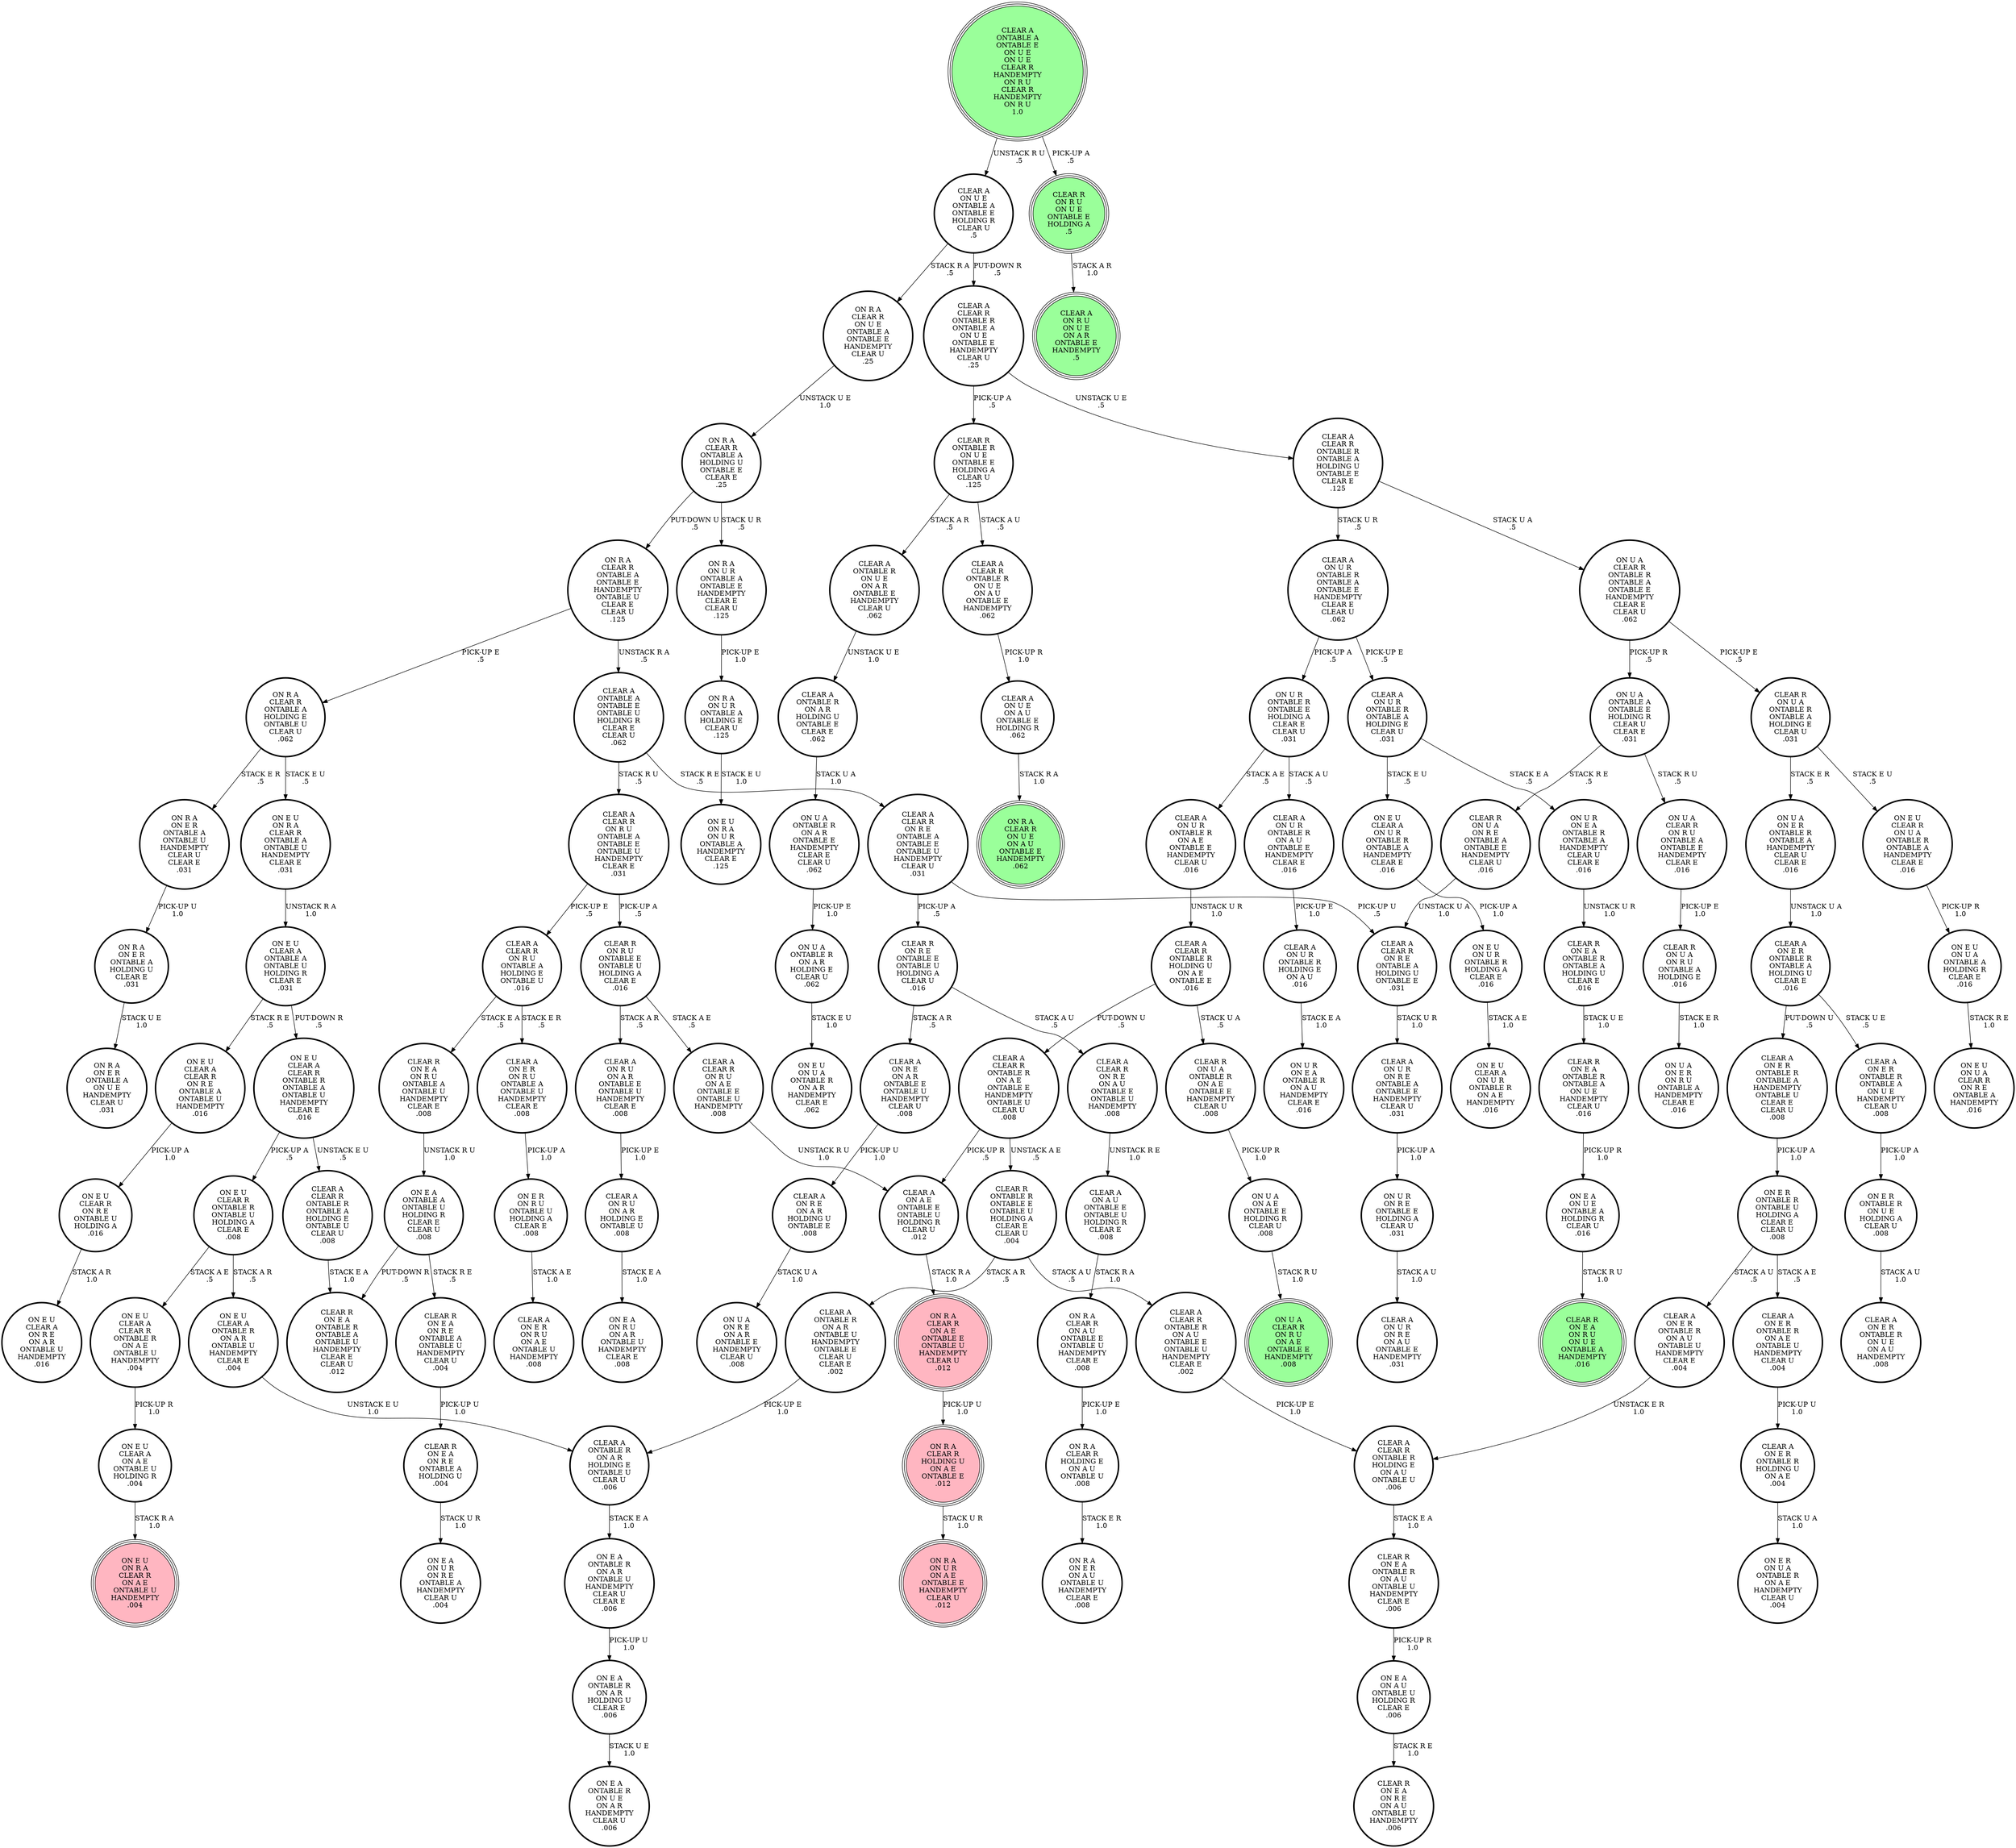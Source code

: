 digraph {
"CLEAR A\nCLEAR R\nON R E\nON A U\nONTABLE E\nONTABLE U\nHANDEMPTY\n.008\n" -> "CLEAR A\nON A U\nONTABLE E\nONTABLE U\nHOLDING R\nCLEAR E\n.008\n"[label="UNSTACK R E\n1.0\n"];
"ON E A\nON A U\nONTABLE U\nHOLDING R\nCLEAR E\n.006\n" -> "CLEAR R\nON E A\nON R E\nON A U\nONTABLE U\nHANDEMPTY\n.006\n"[label="STACK R E\n1.0\n"];
"ON E U\nON U A\nONTABLE A\nHOLDING R\nCLEAR E\n.016\n" -> "ON E U\nON U A\nCLEAR R\nON R E\nONTABLE A\nHANDEMPTY\n.016\n"[label="STACK R E\n1.0\n"];
"ON R A\nON E R\nONTABLE A\nONTABLE U\nHANDEMPTY\nCLEAR U\nCLEAR E\n.031\n" -> "ON R A\nON E R\nONTABLE A\nHOLDING U\nCLEAR E\n.031\n"[label="PICK-UP U\n1.0\n"];
"ON R A\nCLEAR R\nHOLDING E\nON A U\nONTABLE U\n.008\n" -> "ON R A\nON E R\nON A U\nONTABLE U\nHANDEMPTY\nCLEAR E\n.008\n"[label="STACK E R\n1.0\n"];
"CLEAR R\nONTABLE R\nONTABLE E\nONTABLE U\nHOLDING A\nCLEAR E\nCLEAR U\n.004\n" -> "CLEAR A\nONTABLE R\nON A R\nONTABLE U\nHANDEMPTY\nONTABLE E\nCLEAR U\nCLEAR E\n.002\n"[label="STACK A R\n.5\n"];
"CLEAR R\nONTABLE R\nONTABLE E\nONTABLE U\nHOLDING A\nCLEAR E\nCLEAR U\n.004\n" -> "CLEAR A\nCLEAR R\nONTABLE R\nON A U\nONTABLE E\nONTABLE U\nHANDEMPTY\nCLEAR E\n.002\n"[label="STACK A U\n.5\n"];
"CLEAR A\nON E R\nONTABLE R\nON A E\nONTABLE U\nHANDEMPTY\nCLEAR U\n.004\n" -> "CLEAR A\nON E R\nONTABLE R\nHOLDING U\nON A E\n.004\n"[label="PICK-UP U\n1.0\n"];
"ON E U\nCLEAR A\nCLEAR R\nONTABLE R\nONTABLE A\nONTABLE U\nHANDEMPTY\nCLEAR E\n.016\n" -> "ON E U\nCLEAR R\nONTABLE R\nONTABLE U\nHOLDING A\nCLEAR E\n.008\n"[label="PICK-UP A\n.5\n"];
"ON E U\nCLEAR A\nCLEAR R\nONTABLE R\nONTABLE A\nONTABLE U\nHANDEMPTY\nCLEAR E\n.016\n" -> "CLEAR A\nCLEAR R\nONTABLE R\nONTABLE A\nHOLDING E\nONTABLE U\nCLEAR U\n.008\n"[label="UNSTACK E U\n.5\n"];
"CLEAR A\nON A E\nONTABLE E\nONTABLE U\nHOLDING R\nCLEAR U\n.012\n" -> "ON R A\nCLEAR R\nON A E\nONTABLE E\nONTABLE U\nHANDEMPTY\nCLEAR U\n.012\n"[label="STACK R A\n1.0\n"];
"ON U A\nON E R\nONTABLE R\nONTABLE A\nHANDEMPTY\nCLEAR U\nCLEAR E\n.016\n" -> "CLEAR A\nON E R\nONTABLE R\nONTABLE A\nHOLDING U\nCLEAR E\n.016\n"[label="UNSTACK U A\n1.0\n"];
"CLEAR R\nON E A\nONTABLE R\nON A U\nONTABLE U\nHANDEMPTY\nCLEAR E\n.006\n" -> "ON E A\nON A U\nONTABLE U\nHOLDING R\nCLEAR E\n.006\n"[label="PICK-UP R\n1.0\n"];
"CLEAR A\nCLEAR R\nON R E\nONTABLE A\nONTABLE E\nONTABLE U\nHANDEMPTY\nCLEAR U\n.031\n" -> "CLEAR R\nON R E\nONTABLE E\nONTABLE U\nHOLDING A\nCLEAR U\n.016\n"[label="PICK-UP A\n.5\n"];
"CLEAR A\nCLEAR R\nON R E\nONTABLE A\nONTABLE E\nONTABLE U\nHANDEMPTY\nCLEAR U\n.031\n" -> "CLEAR A\nCLEAR R\nON R E\nONTABLE A\nHOLDING U\nONTABLE E\n.031\n"[label="PICK-UP U\n.5\n"];
"ON U R\nON E A\nONTABLE R\nONTABLE A\nHANDEMPTY\nCLEAR U\nCLEAR E\n.016\n" -> "CLEAR R\nON E A\nONTABLE R\nONTABLE A\nHOLDING U\nCLEAR E\n.016\n"[label="UNSTACK U R\n1.0\n"];
"CLEAR R\nON R E\nONTABLE E\nONTABLE U\nHOLDING A\nCLEAR U\n.016\n" -> "CLEAR A\nON R E\nON A R\nONTABLE E\nONTABLE U\nHANDEMPTY\nCLEAR U\n.008\n"[label="STACK A R\n.5\n"];
"CLEAR R\nON R E\nONTABLE E\nONTABLE U\nHOLDING A\nCLEAR U\n.016\n" -> "CLEAR A\nCLEAR R\nON R E\nON A U\nONTABLE E\nONTABLE U\nHANDEMPTY\n.008\n"[label="STACK A U\n.5\n"];
"CLEAR A\nON U R\nONTABLE R\nON A U\nONTABLE E\nHANDEMPTY\nCLEAR E\n.016\n" -> "CLEAR A\nON U R\nONTABLE R\nHOLDING E\nON A U\n.016\n"[label="PICK-UP E\n1.0\n"];
"CLEAR A\nON U R\nONTABLE R\nON A E\nONTABLE E\nHANDEMPTY\nCLEAR U\n.016\n" -> "CLEAR A\nCLEAR R\nONTABLE R\nHOLDING U\nON A E\nONTABLE E\n.016\n"[label="UNSTACK U R\n1.0\n"];
"ON E U\nCLEAR A\nCLEAR R\nON R E\nONTABLE A\nONTABLE U\nHANDEMPTY\n.016\n" -> "ON E U\nCLEAR R\nON R E\nONTABLE U\nHOLDING A\n.016\n"[label="PICK-UP A\n1.0\n"];
"ON E A\nONTABLE A\nONTABLE U\nHOLDING R\nCLEAR E\nCLEAR U\n.008\n" -> "CLEAR R\nON E A\nON R E\nONTABLE A\nONTABLE U\nHANDEMPTY\nCLEAR U\n.004\n"[label="STACK R E\n.5\n"];
"ON E A\nONTABLE A\nONTABLE U\nHOLDING R\nCLEAR E\nCLEAR U\n.008\n" -> "CLEAR R\nON E A\nONTABLE R\nONTABLE A\nONTABLE U\nHANDEMPTY\nCLEAR E\nCLEAR U\n.012\n"[label="PUT-DOWN R\n.5\n"];
"ON U A\nCLEAR R\nON R U\nONTABLE A\nONTABLE E\nHANDEMPTY\nCLEAR E\n.016\n" -> "CLEAR R\nON U A\nON R U\nONTABLE A\nHOLDING E\n.016\n"[label="PICK-UP E\n1.0\n"];
"CLEAR A\nCLEAR R\nON R E\nONTABLE A\nHOLDING U\nONTABLE E\n.031\n" -> "CLEAR A\nON U R\nON R E\nONTABLE A\nONTABLE E\nHANDEMPTY\nCLEAR U\n.031\n"[label="STACK U R\n1.0\n"];
"CLEAR A\nON U R\nONTABLE R\nONTABLE A\nONTABLE E\nHANDEMPTY\nCLEAR E\nCLEAR U\n.062\n" -> "CLEAR A\nON U R\nONTABLE R\nONTABLE A\nHOLDING E\nCLEAR U\n.031\n"[label="PICK-UP E\n.5\n"];
"CLEAR A\nON U R\nONTABLE R\nONTABLE A\nONTABLE E\nHANDEMPTY\nCLEAR E\nCLEAR U\n.062\n" -> "ON U R\nONTABLE R\nONTABLE E\nHOLDING A\nCLEAR E\nCLEAR U\n.031\n"[label="PICK-UP A\n.5\n"];
"ON E U\nON U R\nONTABLE R\nHOLDING A\nCLEAR E\n.016\n" -> "ON E U\nCLEAR A\nON U R\nONTABLE R\nON A E\nHANDEMPTY\n.016\n"[label="STACK A E\n1.0\n"];
"ON R A\nON E R\nONTABLE A\nHOLDING U\nCLEAR E\n.031\n" -> "ON R A\nON E R\nONTABLE A\nON U E\nHANDEMPTY\nCLEAR U\n.031\n"[label="STACK U E\n1.0\n"];
"ON R A\nCLEAR R\nONTABLE A\nHOLDING E\nONTABLE U\nCLEAR U\n.062\n" -> "ON E U\nON R A\nCLEAR R\nONTABLE A\nONTABLE U\nHANDEMPTY\nCLEAR E\n.031\n"[label="STACK E U\n.5\n"];
"ON R A\nCLEAR R\nONTABLE A\nHOLDING E\nONTABLE U\nCLEAR U\n.062\n" -> "ON R A\nON E R\nONTABLE A\nONTABLE U\nHANDEMPTY\nCLEAR U\nCLEAR E\n.031\n"[label="STACK E R\n.5\n"];
"ON E U\nCLEAR A\nON A E\nONTABLE U\nHOLDING R\n.004\n" -> "ON E U\nON R A\nCLEAR R\nON A E\nONTABLE U\nHANDEMPTY\n.004\n"[label="STACK R A\n1.0\n"];
"ON U A\nONTABLE R\nON A R\nHOLDING E\nCLEAR U\n.062\n" -> "ON E U\nON U A\nONTABLE R\nON A R\nHANDEMPTY\nCLEAR E\n.062\n"[label="STACK E U\n1.0\n"];
"CLEAR A\nCLEAR R\nONTABLE R\nON U E\nON A U\nONTABLE E\nHANDEMPTY\n.062\n" -> "CLEAR A\nON U E\nON A U\nONTABLE E\nHOLDING R\n.062\n"[label="PICK-UP R\n1.0\n"];
"CLEAR A\nON A U\nONTABLE E\nONTABLE U\nHOLDING R\nCLEAR E\n.008\n" -> "ON R A\nCLEAR R\nON A U\nONTABLE E\nONTABLE U\nHANDEMPTY\nCLEAR E\n.008\n"[label="STACK R A\n1.0\n"];
"ON R A\nCLEAR R\nONTABLE A\nHOLDING U\nONTABLE E\nCLEAR E\n.25\n" -> "ON R A\nON U R\nONTABLE A\nONTABLE E\nHANDEMPTY\nCLEAR E\nCLEAR U\n.125\n"[label="STACK U R\n.5\n"];
"ON R A\nCLEAR R\nONTABLE A\nHOLDING U\nONTABLE E\nCLEAR E\n.25\n" -> "ON R A\nCLEAR R\nONTABLE A\nONTABLE E\nHANDEMPTY\nONTABLE U\nCLEAR E\nCLEAR U\n.125\n"[label="PUT-DOWN U\n.5\n"];
"CLEAR A\nON E R\nONTABLE R\nONTABLE A\nON U E\nHANDEMPTY\nCLEAR U\n.008\n" -> "ON E R\nONTABLE R\nON U E\nHOLDING A\nCLEAR U\n.008\n"[label="PICK-UP A\n1.0\n"];
"CLEAR A\nCLEAR R\nONTABLE R\nON A E\nONTABLE E\nHANDEMPTY\nONTABLE U\nCLEAR U\n.008\n" -> "CLEAR A\nON A E\nONTABLE E\nONTABLE U\nHOLDING R\nCLEAR U\n.012\n"[label="PICK-UP R\n.5\n"];
"CLEAR A\nCLEAR R\nONTABLE R\nON A E\nONTABLE E\nHANDEMPTY\nONTABLE U\nCLEAR U\n.008\n" -> "CLEAR R\nONTABLE R\nONTABLE E\nONTABLE U\nHOLDING A\nCLEAR E\nCLEAR U\n.004\n"[label="UNSTACK A E\n.5\n"];
"CLEAR A\nON E R\nONTABLE R\nON A U\nONTABLE U\nHANDEMPTY\nCLEAR E\n.004\n" -> "CLEAR A\nCLEAR R\nONTABLE R\nHOLDING E\nON A U\nONTABLE U\n.006\n"[label="UNSTACK E R\n1.0\n"];
"CLEAR A\nON R E\nON A R\nHOLDING U\nONTABLE E\n.008\n" -> "ON U A\nON R E\nON A R\nONTABLE E\nHANDEMPTY\nCLEAR U\n.008\n"[label="STACK U A\n1.0\n"];
"CLEAR R\nON E A\nONTABLE R\nONTABLE A\nHOLDING U\nCLEAR E\n.016\n" -> "CLEAR R\nON E A\nONTABLE R\nONTABLE A\nON U E\nHANDEMPTY\nCLEAR U\n.016\n"[label="STACK U E\n1.0\n"];
"CLEAR A\nCLEAR R\nONTABLE R\nONTABLE A\nON U E\nONTABLE E\nHANDEMPTY\nCLEAR U\n.25\n" -> "CLEAR A\nCLEAR R\nONTABLE R\nONTABLE A\nHOLDING U\nONTABLE E\nCLEAR E\n.125\n"[label="UNSTACK U E\n.5\n"];
"CLEAR A\nCLEAR R\nONTABLE R\nONTABLE A\nON U E\nONTABLE E\nHANDEMPTY\nCLEAR U\n.25\n" -> "CLEAR R\nONTABLE R\nON U E\nONTABLE E\nHOLDING A\nCLEAR U\n.125\n"[label="PICK-UP A\n.5\n"];
"CLEAR A\nCLEAR R\nONTABLE R\nHOLDING U\nON A E\nONTABLE E\n.016\n" -> "CLEAR R\nON U A\nONTABLE R\nON A E\nONTABLE E\nHANDEMPTY\nCLEAR U\n.008\n"[label="STACK U A\n.5\n"];
"CLEAR A\nCLEAR R\nONTABLE R\nHOLDING U\nON A E\nONTABLE E\n.016\n" -> "CLEAR A\nCLEAR R\nONTABLE R\nON A E\nONTABLE E\nHANDEMPTY\nONTABLE U\nCLEAR U\n.008\n"[label="PUT-DOWN U\n.5\n"];
"ON E U\nCLEAR R\nON R E\nONTABLE U\nHOLDING A\n.016\n" -> "ON E U\nCLEAR A\nON R E\nON A R\nONTABLE U\nHANDEMPTY\n.016\n"[label="STACK A R\n1.0\n"];
"ON R A\nON U R\nONTABLE A\nHOLDING E\nCLEAR U\n.125\n" -> "ON E U\nON R A\nON U R\nONTABLE A\nHANDEMPTY\nCLEAR E\n.125\n"[label="STACK E U\n1.0\n"];
"ON E U\nCLEAR R\nONTABLE R\nONTABLE U\nHOLDING A\nCLEAR E\n.008\n" -> "ON E U\nCLEAR A\nCLEAR R\nONTABLE R\nON A E\nONTABLE U\nHANDEMPTY\n.004\n"[label="STACK A E\n.5\n"];
"ON E U\nCLEAR R\nONTABLE R\nONTABLE U\nHOLDING A\nCLEAR E\n.008\n" -> "ON E U\nCLEAR A\nONTABLE R\nON A R\nONTABLE U\nHANDEMPTY\nCLEAR E\n.004\n"[label="STACK A R\n.5\n"];
"CLEAR R\nON E A\nON R E\nONTABLE A\nHOLDING U\n.004\n" -> "ON E A\nON U R\nON R E\nONTABLE A\nHANDEMPTY\nCLEAR U\n.004\n"[label="STACK U R\n1.0\n"];
"CLEAR R\nON E A\nONTABLE R\nONTABLE A\nON U E\nHANDEMPTY\nCLEAR U\n.016\n" -> "ON E A\nON U E\nONTABLE A\nHOLDING R\nCLEAR U\n.016\n"[label="PICK-UP R\n1.0\n"];
"CLEAR A\nON U R\nONTABLE R\nONTABLE A\nHOLDING E\nCLEAR U\n.031\n" -> "ON U R\nON E A\nONTABLE R\nONTABLE A\nHANDEMPTY\nCLEAR U\nCLEAR E\n.016\n"[label="STACK E A\n.5\n"];
"CLEAR A\nON U R\nONTABLE R\nONTABLE A\nHOLDING E\nCLEAR U\n.031\n" -> "ON E U\nCLEAR A\nON U R\nONTABLE R\nONTABLE A\nHANDEMPTY\nCLEAR E\n.016\n"[label="STACK E U\n.5\n"];
"CLEAR A\nON E R\nONTABLE R\nONTABLE A\nHOLDING U\nCLEAR E\n.016\n" -> "CLEAR A\nON E R\nONTABLE R\nONTABLE A\nHANDEMPTY\nONTABLE U\nCLEAR E\nCLEAR U\n.008\n"[label="PUT-DOWN U\n.5\n"];
"CLEAR A\nON E R\nONTABLE R\nONTABLE A\nHOLDING U\nCLEAR E\n.016\n" -> "CLEAR A\nON E R\nONTABLE R\nONTABLE A\nON U E\nHANDEMPTY\nCLEAR U\n.008\n"[label="STACK U E\n.5\n"];
"CLEAR R\nON U A\nONTABLE R\nONTABLE A\nHOLDING E\nCLEAR U\n.031\n" -> "ON U A\nON E R\nONTABLE R\nONTABLE A\nHANDEMPTY\nCLEAR U\nCLEAR E\n.016\n"[label="STACK E R\n.5\n"];
"CLEAR R\nON U A\nONTABLE R\nONTABLE A\nHOLDING E\nCLEAR U\n.031\n" -> "ON E U\nCLEAR R\nON U A\nONTABLE R\nONTABLE A\nHANDEMPTY\nCLEAR E\n.016\n"[label="STACK E U\n.5\n"];
"ON E R\nONTABLE R\nONTABLE U\nHOLDING A\nCLEAR E\nCLEAR U\n.008\n" -> "CLEAR A\nON E R\nONTABLE R\nON A E\nONTABLE U\nHANDEMPTY\nCLEAR U\n.004\n"[label="STACK A E\n.5\n"];
"ON E R\nONTABLE R\nONTABLE U\nHOLDING A\nCLEAR E\nCLEAR U\n.008\n" -> "CLEAR A\nON E R\nONTABLE R\nON A U\nONTABLE U\nHANDEMPTY\nCLEAR E\n.004\n"[label="STACK A U\n.5\n"];
"CLEAR A\nONTABLE A\nONTABLE E\nON U E\nON U E\nCLEAR R\nHANDEMPTY\nON R U\nCLEAR R\nHANDEMPTY\nON R U\n1.0\n" -> "CLEAR A\nON U E\nONTABLE A\nONTABLE E\nHOLDING R\nCLEAR U\n.5\n"[label="UNSTACK R U\n.5\n"];
"CLEAR A\nONTABLE A\nONTABLE E\nON U E\nON U E\nCLEAR R\nHANDEMPTY\nON R U\nCLEAR R\nHANDEMPTY\nON R U\n1.0\n" -> "CLEAR R\nON R U\nON U E\nONTABLE E\nHOLDING A\n.5\n"[label="PICK-UP A\n.5\n"];
"ON R A\nCLEAR R\nON U E\nONTABLE A\nONTABLE E\nHANDEMPTY\nCLEAR U\n.25\n" -> "ON R A\nCLEAR R\nONTABLE A\nHOLDING U\nONTABLE E\nCLEAR E\n.25\n"[label="UNSTACK U E\n1.0\n"];
"ON E U\nCLEAR A\nONTABLE A\nONTABLE U\nHOLDING R\nCLEAR E\n.031\n" -> "ON E U\nCLEAR A\nCLEAR R\nONTABLE R\nONTABLE A\nONTABLE U\nHANDEMPTY\nCLEAR E\n.016\n"[label="PUT-DOWN R\n.5\n"];
"ON E U\nCLEAR A\nONTABLE A\nONTABLE U\nHOLDING R\nCLEAR E\n.031\n" -> "ON E U\nCLEAR A\nCLEAR R\nON R E\nONTABLE A\nONTABLE U\nHANDEMPTY\n.016\n"[label="STACK R E\n.5\n"];
"ON E A\nONTABLE R\nON A R\nONTABLE U\nHANDEMPTY\nCLEAR U\nCLEAR E\n.006\n" -> "ON E A\nONTABLE R\nON A R\nHOLDING U\nCLEAR E\n.006\n"[label="PICK-UP U\n1.0\n"];
"ON E A\nONTABLE R\nON A R\nHOLDING U\nCLEAR E\n.006\n" -> "ON E A\nONTABLE R\nON U E\nON A R\nHANDEMPTY\nCLEAR U\n.006\n"[label="STACK U E\n1.0\n"];
"CLEAR A\nON R U\nON A R\nONTABLE E\nONTABLE U\nHANDEMPTY\nCLEAR E\n.008\n" -> "CLEAR A\nON R U\nON A R\nHOLDING E\nONTABLE U\n.008\n"[label="PICK-UP E\n1.0\n"];
"CLEAR A\nCLEAR R\nON R U\nON A E\nONTABLE E\nONTABLE U\nHANDEMPTY\n.008\n" -> "CLEAR A\nON A E\nONTABLE E\nONTABLE U\nHOLDING R\nCLEAR U\n.012\n"[label="UNSTACK R U\n1.0\n"];
"ON U A\nONTABLE R\nON A R\nONTABLE E\nHANDEMPTY\nCLEAR E\nCLEAR U\n.062\n" -> "ON U A\nONTABLE R\nON A R\nHOLDING E\nCLEAR U\n.062\n"[label="PICK-UP E\n1.0\n"];
"CLEAR R\nONTABLE R\nON U E\nONTABLE E\nHOLDING A\nCLEAR U\n.125\n" -> "CLEAR A\nONTABLE R\nON U E\nON A R\nONTABLE E\nHANDEMPTY\nCLEAR U\n.062\n"[label="STACK A R\n.5\n"];
"CLEAR R\nONTABLE R\nON U E\nONTABLE E\nHOLDING A\nCLEAR U\n.125\n" -> "CLEAR A\nCLEAR R\nONTABLE R\nON U E\nON A U\nONTABLE E\nHANDEMPTY\n.062\n"[label="STACK A U\n.5\n"];
"CLEAR A\nCLEAR R\nONTABLE R\nONTABLE A\nHOLDING U\nONTABLE E\nCLEAR E\n.125\n" -> "CLEAR A\nON U R\nONTABLE R\nONTABLE A\nONTABLE E\nHANDEMPTY\nCLEAR E\nCLEAR U\n.062\n"[label="STACK U R\n.5\n"];
"CLEAR A\nCLEAR R\nONTABLE R\nONTABLE A\nHOLDING U\nONTABLE E\nCLEAR E\n.125\n" -> "ON U A\nCLEAR R\nONTABLE R\nONTABLE A\nONTABLE E\nHANDEMPTY\nCLEAR E\nCLEAR U\n.062\n"[label="STACK U A\n.5\n"];
"ON E U\nCLEAR A\nONTABLE R\nON A R\nONTABLE U\nHANDEMPTY\nCLEAR E\n.004\n" -> "CLEAR A\nONTABLE R\nON A R\nHOLDING E\nONTABLE U\nCLEAR U\n.006\n"[label="UNSTACK E U\n1.0\n"];
"CLEAR R\nON E A\nON R U\nONTABLE A\nONTABLE U\nHANDEMPTY\nCLEAR E\n.008\n" -> "ON E A\nONTABLE A\nONTABLE U\nHOLDING R\nCLEAR E\nCLEAR U\n.008\n"[label="UNSTACK R U\n1.0\n"];
"ON E R\nONTABLE R\nON U E\nHOLDING A\nCLEAR U\n.008\n" -> "CLEAR A\nON E R\nONTABLE R\nON U E\nON A U\nHANDEMPTY\n.008\n"[label="STACK A U\n1.0\n"];
"CLEAR A\nCLEAR R\nONTABLE R\nHOLDING E\nON A U\nONTABLE U\n.006\n" -> "CLEAR R\nON E A\nONTABLE R\nON A U\nONTABLE U\nHANDEMPTY\nCLEAR E\n.006\n"[label="STACK E A\n1.0\n"];
"ON E A\nON U E\nONTABLE A\nHOLDING R\nCLEAR U\n.016\n" -> "CLEAR R\nON E A\nON R U\nON U E\nONTABLE A\nHANDEMPTY\n.016\n"[label="STACK R U\n1.0\n"];
"ON U R\nON R E\nONTABLE E\nHOLDING A\nCLEAR U\n.031\n" -> "CLEAR A\nON U R\nON R E\nON A U\nONTABLE E\nHANDEMPTY\n.031\n"[label="STACK A U\n1.0\n"];
"ON U A\nCLEAR R\nONTABLE R\nONTABLE A\nONTABLE E\nHANDEMPTY\nCLEAR E\nCLEAR U\n.062\n" -> "CLEAR R\nON U A\nONTABLE R\nONTABLE A\nHOLDING E\nCLEAR U\n.031\n"[label="PICK-UP E\n.5\n"];
"ON U A\nCLEAR R\nONTABLE R\nONTABLE A\nONTABLE E\nHANDEMPTY\nCLEAR E\nCLEAR U\n.062\n" -> "ON U A\nONTABLE A\nONTABLE E\nHOLDING R\nCLEAR U\nCLEAR E\n.031\n"[label="PICK-UP R\n.5\n"];
"CLEAR A\nONTABLE R\nON A R\nONTABLE U\nHANDEMPTY\nONTABLE E\nCLEAR U\nCLEAR E\n.002\n" -> "CLEAR A\nONTABLE R\nON A R\nHOLDING E\nONTABLE U\nCLEAR U\n.006\n"[label="PICK-UP E\n1.0\n"];
"CLEAR R\nON U A\nON R E\nONTABLE A\nONTABLE E\nHANDEMPTY\nCLEAR U\n.016\n" -> "CLEAR A\nCLEAR R\nON R E\nONTABLE A\nHOLDING U\nONTABLE E\n.031\n"[label="UNSTACK U A\n1.0\n"];
"CLEAR A\nONTABLE R\nON A R\nHOLDING E\nONTABLE U\nCLEAR U\n.006\n" -> "ON E A\nONTABLE R\nON A R\nONTABLE U\nHANDEMPTY\nCLEAR U\nCLEAR E\n.006\n"[label="STACK E A\n1.0\n"];
"ON R A\nCLEAR R\nONTABLE A\nONTABLE E\nHANDEMPTY\nONTABLE U\nCLEAR E\nCLEAR U\n.125\n" -> "CLEAR A\nONTABLE A\nONTABLE E\nONTABLE U\nHOLDING R\nCLEAR E\nCLEAR U\n.062\n"[label="UNSTACK R A\n.5\n"];
"ON R A\nCLEAR R\nONTABLE A\nONTABLE E\nHANDEMPTY\nONTABLE U\nCLEAR E\nCLEAR U\n.125\n" -> "ON R A\nCLEAR R\nONTABLE A\nHOLDING E\nONTABLE U\nCLEAR U\n.062\n"[label="PICK-UP E\n.5\n"];
"ON R A\nCLEAR R\nON A E\nONTABLE E\nONTABLE U\nHANDEMPTY\nCLEAR U\n.012\n" -> "ON R A\nCLEAR R\nHOLDING U\nON A E\nONTABLE E\n.012\n"[label="PICK-UP U\n1.0\n"];
"ON U A\nONTABLE A\nONTABLE E\nHOLDING R\nCLEAR U\nCLEAR E\n.031\n" -> "CLEAR R\nON U A\nON R E\nONTABLE A\nONTABLE E\nHANDEMPTY\nCLEAR U\n.016\n"[label="STACK R E\n.5\n"];
"ON U A\nONTABLE A\nONTABLE E\nHOLDING R\nCLEAR U\nCLEAR E\n.031\n" -> "ON U A\nCLEAR R\nON R U\nONTABLE A\nONTABLE E\nHANDEMPTY\nCLEAR E\n.016\n"[label="STACK R U\n.5\n"];
"CLEAR A\nON U E\nON A U\nONTABLE E\nHOLDING R\n.062\n" -> "ON R A\nCLEAR R\nON U E\nON A U\nONTABLE E\nHANDEMPTY\n.062\n"[label="STACK R A\n1.0\n"];
"CLEAR R\nON R U\nON U E\nONTABLE E\nHOLDING A\n.5\n" -> "CLEAR A\nON R U\nON U E\nON A R\nONTABLE E\nHANDEMPTY\n.5\n"[label="STACK A R\n1.0\n"];
"ON U A\nON A E\nONTABLE E\nHOLDING R\nCLEAR U\n.008\n" -> "ON U A\nCLEAR R\nON R U\nON A E\nONTABLE E\nHANDEMPTY\n.008\n"[label="STACK R U\n1.0\n"];
"ON R A\nON U R\nONTABLE A\nONTABLE E\nHANDEMPTY\nCLEAR E\nCLEAR U\n.125\n" -> "ON R A\nON U R\nONTABLE A\nHOLDING E\nCLEAR U\n.125\n"[label="PICK-UP E\n1.0\n"];
"ON U R\nONTABLE R\nONTABLE E\nHOLDING A\nCLEAR E\nCLEAR U\n.031\n" -> "CLEAR A\nON U R\nONTABLE R\nON A E\nONTABLE E\nHANDEMPTY\nCLEAR U\n.016\n"[label="STACK A E\n.5\n"];
"ON U R\nONTABLE R\nONTABLE E\nHOLDING A\nCLEAR E\nCLEAR U\n.031\n" -> "CLEAR A\nON U R\nONTABLE R\nON A U\nONTABLE E\nHANDEMPTY\nCLEAR E\n.016\n"[label="STACK A U\n.5\n"];
"CLEAR R\nON E A\nON R E\nONTABLE A\nONTABLE U\nHANDEMPTY\nCLEAR U\n.004\n" -> "CLEAR R\nON E A\nON R E\nONTABLE A\nHOLDING U\n.004\n"[label="PICK-UP U\n1.0\n"];
"CLEAR A\nON E R\nONTABLE R\nONTABLE A\nHANDEMPTY\nONTABLE U\nCLEAR E\nCLEAR U\n.008\n" -> "ON E R\nONTABLE R\nONTABLE U\nHOLDING A\nCLEAR E\nCLEAR U\n.008\n"[label="PICK-UP A\n1.0\n"];
"ON E U\nCLEAR R\nON U A\nONTABLE R\nONTABLE A\nHANDEMPTY\nCLEAR E\n.016\n" -> "ON E U\nON U A\nONTABLE A\nHOLDING R\nCLEAR E\n.016\n"[label="PICK-UP R\n1.0\n"];
"ON E R\nON R U\nONTABLE U\nHOLDING A\nCLEAR E\n.008\n" -> "CLEAR A\nON E R\nON R U\nON A E\nONTABLE U\nHANDEMPTY\n.008\n"[label="STACK A E\n1.0\n"];
"CLEAR A\nON R U\nON A R\nHOLDING E\nONTABLE U\n.008\n" -> "ON E A\nON R U\nON A R\nONTABLE U\nHANDEMPTY\nCLEAR E\n.008\n"[label="STACK E A\n1.0\n"];
"CLEAR A\nON R E\nON A R\nONTABLE E\nONTABLE U\nHANDEMPTY\nCLEAR U\n.008\n" -> "CLEAR A\nON R E\nON A R\nHOLDING U\nONTABLE E\n.008\n"[label="PICK-UP U\n1.0\n"];
"CLEAR A\nON E R\nONTABLE R\nHOLDING U\nON A E\n.004\n" -> "ON E R\nON U A\nONTABLE R\nON A E\nHANDEMPTY\nCLEAR U\n.004\n"[label="STACK U A\n1.0\n"];
"CLEAR A\nCLEAR R\nONTABLE R\nON A U\nONTABLE E\nONTABLE U\nHANDEMPTY\nCLEAR E\n.002\n" -> "CLEAR A\nCLEAR R\nONTABLE R\nHOLDING E\nON A U\nONTABLE U\n.006\n"[label="PICK-UP E\n1.0\n"];
"ON E U\nCLEAR A\nON U R\nONTABLE R\nONTABLE A\nHANDEMPTY\nCLEAR E\n.016\n" -> "ON E U\nON U R\nONTABLE R\nHOLDING A\nCLEAR E\n.016\n"[label="PICK-UP A\n1.0\n"];
"CLEAR A\nON U R\nONTABLE R\nHOLDING E\nON A U\n.016\n" -> "ON U R\nON E A\nONTABLE R\nON A U\nHANDEMPTY\nCLEAR E\n.016\n"[label="STACK E A\n1.0\n"];
"CLEAR A\nONTABLE R\nON A R\nHOLDING U\nONTABLE E\nCLEAR E\n.062\n" -> "ON U A\nONTABLE R\nON A R\nONTABLE E\nHANDEMPTY\nCLEAR E\nCLEAR U\n.062\n"[label="STACK U A\n1.0\n"];
"CLEAR A\nONTABLE R\nON U E\nON A R\nONTABLE E\nHANDEMPTY\nCLEAR U\n.062\n" -> "CLEAR A\nONTABLE R\nON A R\nHOLDING U\nONTABLE E\nCLEAR E\n.062\n"[label="UNSTACK U E\n1.0\n"];
"CLEAR A\nCLEAR R\nON R U\nONTABLE A\nONTABLE E\nONTABLE U\nHANDEMPTY\nCLEAR E\n.031\n" -> "CLEAR A\nCLEAR R\nON R U\nONTABLE A\nHOLDING E\nONTABLE U\n.016\n"[label="PICK-UP E\n.5\n"];
"CLEAR A\nCLEAR R\nON R U\nONTABLE A\nONTABLE E\nONTABLE U\nHANDEMPTY\nCLEAR E\n.031\n" -> "CLEAR R\nON R U\nONTABLE E\nONTABLE U\nHOLDING A\nCLEAR E\n.016\n"[label="PICK-UP A\n.5\n"];
"CLEAR A\nON E R\nON R U\nONTABLE A\nONTABLE U\nHANDEMPTY\nCLEAR E\n.008\n" -> "ON E R\nON R U\nONTABLE U\nHOLDING A\nCLEAR E\n.008\n"[label="PICK-UP A\n1.0\n"];
"CLEAR A\nCLEAR R\nONTABLE R\nONTABLE A\nHOLDING E\nONTABLE U\nCLEAR U\n.008\n" -> "CLEAR R\nON E A\nONTABLE R\nONTABLE A\nONTABLE U\nHANDEMPTY\nCLEAR E\nCLEAR U\n.012\n"[label="STACK E A\n1.0\n"];
"CLEAR A\nCLEAR R\nON R U\nONTABLE A\nHOLDING E\nONTABLE U\n.016\n" -> "CLEAR A\nON E R\nON R U\nONTABLE A\nONTABLE U\nHANDEMPTY\nCLEAR E\n.008\n"[label="STACK E R\n.5\n"];
"CLEAR A\nCLEAR R\nON R U\nONTABLE A\nHOLDING E\nONTABLE U\n.016\n" -> "CLEAR R\nON E A\nON R U\nONTABLE A\nONTABLE U\nHANDEMPTY\nCLEAR E\n.008\n"[label="STACK E A\n.5\n"];
"CLEAR A\nON U E\nONTABLE A\nONTABLE E\nHOLDING R\nCLEAR U\n.5\n" -> "CLEAR A\nCLEAR R\nONTABLE R\nONTABLE A\nON U E\nONTABLE E\nHANDEMPTY\nCLEAR U\n.25\n"[label="PUT-DOWN R\n.5\n"];
"CLEAR A\nON U E\nONTABLE A\nONTABLE E\nHOLDING R\nCLEAR U\n.5\n" -> "ON R A\nCLEAR R\nON U E\nONTABLE A\nONTABLE E\nHANDEMPTY\nCLEAR U\n.25\n"[label="STACK R A\n.5\n"];
"CLEAR A\nONTABLE A\nONTABLE E\nONTABLE U\nHOLDING R\nCLEAR E\nCLEAR U\n.062\n" -> "CLEAR A\nCLEAR R\nON R E\nONTABLE A\nONTABLE E\nONTABLE U\nHANDEMPTY\nCLEAR U\n.031\n"[label="STACK R E\n.5\n"];
"CLEAR A\nONTABLE A\nONTABLE E\nONTABLE U\nHOLDING R\nCLEAR E\nCLEAR U\n.062\n" -> "CLEAR A\nCLEAR R\nON R U\nONTABLE A\nONTABLE E\nONTABLE U\nHANDEMPTY\nCLEAR E\n.031\n"[label="STACK R U\n.5\n"];
"CLEAR R\nON R U\nONTABLE E\nONTABLE U\nHOLDING A\nCLEAR E\n.016\n" -> "CLEAR A\nON R U\nON A R\nONTABLE E\nONTABLE U\nHANDEMPTY\nCLEAR E\n.008\n"[label="STACK A R\n.5\n"];
"CLEAR R\nON R U\nONTABLE E\nONTABLE U\nHOLDING A\nCLEAR E\n.016\n" -> "CLEAR A\nCLEAR R\nON R U\nON A E\nONTABLE E\nONTABLE U\nHANDEMPTY\n.008\n"[label="STACK A E\n.5\n"];
"ON E U\nCLEAR A\nCLEAR R\nONTABLE R\nON A E\nONTABLE U\nHANDEMPTY\n.004\n" -> "ON E U\nCLEAR A\nON A E\nONTABLE U\nHOLDING R\n.004\n"[label="PICK-UP R\n1.0\n"];
"CLEAR R\nON U A\nONTABLE R\nON A E\nONTABLE E\nHANDEMPTY\nCLEAR U\n.008\n" -> "ON U A\nON A E\nONTABLE E\nHOLDING R\nCLEAR U\n.008\n"[label="PICK-UP R\n1.0\n"];
"CLEAR A\nON U R\nON R E\nONTABLE A\nONTABLE E\nHANDEMPTY\nCLEAR U\n.031\n" -> "ON U R\nON R E\nONTABLE E\nHOLDING A\nCLEAR U\n.031\n"[label="PICK-UP A\n1.0\n"];
"ON R A\nCLEAR R\nON A U\nONTABLE E\nONTABLE U\nHANDEMPTY\nCLEAR E\n.008\n" -> "ON R A\nCLEAR R\nHOLDING E\nON A U\nONTABLE U\n.008\n"[label="PICK-UP E\n1.0\n"];
"CLEAR R\nON U A\nON R U\nONTABLE A\nHOLDING E\n.016\n" -> "ON U A\nON E R\nON R U\nONTABLE A\nHANDEMPTY\nCLEAR E\n.016\n"[label="STACK E R\n1.0\n"];
"ON E U\nON R A\nCLEAR R\nONTABLE A\nONTABLE U\nHANDEMPTY\nCLEAR E\n.031\n" -> "ON E U\nCLEAR A\nONTABLE A\nONTABLE U\nHOLDING R\nCLEAR E\n.031\n"[label="UNSTACK R A\n1.0\n"];
"ON R A\nCLEAR R\nHOLDING U\nON A E\nONTABLE E\n.012\n" -> "ON R A\nON U R\nON A E\nONTABLE E\nHANDEMPTY\nCLEAR U\n.012\n"[label="STACK U R\n1.0\n"];
"ON E U\nON R A\nCLEAR R\nON A E\nONTABLE U\nHANDEMPTY\n.004\n" [shape=circle, style=filled, fillcolor=lightpink, peripheries=3];
"ON R A\nON U R\nON A E\nONTABLE E\nHANDEMPTY\nCLEAR U\n.012\n" [shape=circle, style=filled, fillcolor=lightpink, peripheries=3];
"ON E A\nONTABLE R\nON U E\nON A R\nHANDEMPTY\nCLEAR U\n.006\n" [shape=circle, penwidth=3];
"ON E U\nON U A\nCLEAR R\nON R E\nONTABLE A\nHANDEMPTY\n.016\n" [shape=circle, penwidth=3];
"ON E A\nON U R\nON R E\nONTABLE A\nHANDEMPTY\nCLEAR U\n.004\n" [shape=circle, penwidth=3];
"ON E U\nON U A\nONTABLE R\nON A R\nHANDEMPTY\nCLEAR E\n.062\n" [shape=circle, penwidth=3];
"CLEAR A\nON R U\nON U E\nON A R\nONTABLE E\nHANDEMPTY\n.5\n" [shape=circle, style=filled, fillcolor=palegreen1, peripheries=3];
"ON R A\nON E R\nON A U\nONTABLE U\nHANDEMPTY\nCLEAR E\n.008\n" [shape=circle, penwidth=3];
"ON E U\nON R A\nON U R\nONTABLE A\nHANDEMPTY\nCLEAR E\n.125\n" [shape=circle, penwidth=3];
"CLEAR R\nON E A\nON R E\nON A U\nONTABLE U\nHANDEMPTY\n.006\n" [shape=circle, penwidth=3];
"CLEAR A\nON E R\nON R U\nON A E\nONTABLE U\nHANDEMPTY\n.008\n" [shape=circle, penwidth=3];
"ON E A\nON R U\nON A R\nONTABLE U\nHANDEMPTY\nCLEAR E\n.008\n" [shape=circle, penwidth=3];
"ON E U\nCLEAR A\nON U R\nONTABLE R\nON A E\nHANDEMPTY\n.016\n" [shape=circle, penwidth=3];
"ON U A\nON R E\nON A R\nONTABLE E\nHANDEMPTY\nCLEAR U\n.008\n" [shape=circle, penwidth=3];
"ON U A\nCLEAR R\nON R U\nON A E\nONTABLE E\nHANDEMPTY\n.008\n" [shape=circle, style=filled, fillcolor=palegreen1, peripheries=3];
"ON E R\nON U A\nONTABLE R\nON A E\nHANDEMPTY\nCLEAR U\n.004\n" [shape=circle, penwidth=3];
"CLEAR R\nON E A\nONTABLE R\nONTABLE A\nONTABLE U\nHANDEMPTY\nCLEAR E\nCLEAR U\n.012\n" [shape=circle, penwidth=3];
"ON R A\nCLEAR R\nON U E\nON A U\nONTABLE E\nHANDEMPTY\n.062\n" [shape=circle, style=filled, fillcolor=palegreen1, peripheries=3];
"ON U R\nON E A\nONTABLE R\nON A U\nHANDEMPTY\nCLEAR E\n.016\n" [shape=circle, penwidth=3];
"CLEAR R\nON E A\nON R U\nON U E\nONTABLE A\nHANDEMPTY\n.016\n" [shape=circle, style=filled, fillcolor=palegreen1, peripheries=3];
"ON U A\nON E R\nON R U\nONTABLE A\nHANDEMPTY\nCLEAR E\n.016\n" [shape=circle, penwidth=3];
"CLEAR A\nON E R\nONTABLE R\nON U E\nON A U\nHANDEMPTY\n.008\n" [shape=circle, penwidth=3];
"ON E U\nCLEAR A\nON R E\nON A R\nONTABLE U\nHANDEMPTY\n.016\n" [shape=circle, penwidth=3];
"CLEAR A\nON U R\nON R E\nON A U\nONTABLE E\nHANDEMPTY\n.031\n" [shape=circle, penwidth=3];
"ON R A\nON E R\nONTABLE A\nON U E\nHANDEMPTY\nCLEAR U\n.031\n" [shape=circle, penwidth=3];
"CLEAR A\nONTABLE A\nONTABLE E\nONTABLE U\nHOLDING R\nCLEAR E\nCLEAR U\n.062\n" [shape=circle, penwidth=3];
"CLEAR R\nON R E\nONTABLE E\nONTABLE U\nHOLDING A\nCLEAR U\n.016\n" [shape=circle, penwidth=3];
"CLEAR A\nONTABLE R\nON A R\nONTABLE U\nHANDEMPTY\nONTABLE E\nCLEAR U\nCLEAR E\n.002\n" [shape=circle, penwidth=3];
"ON E U\nCLEAR A\nON A E\nONTABLE U\nHOLDING R\n.004\n" [shape=circle, penwidth=3];
"ON E U\nON R A\nCLEAR R\nON A E\nONTABLE U\nHANDEMPTY\n.004\n" [shape=circle, style=filled, fillcolor=lightpink, peripheries=3];
"ON R A\nON U R\nON A E\nONTABLE E\nHANDEMPTY\nCLEAR U\n.012\n" [shape=circle, style=filled, fillcolor=lightpink, peripheries=3];
"CLEAR A\nCLEAR R\nON R U\nON A E\nONTABLE E\nONTABLE U\nHANDEMPTY\n.008\n" [shape=circle, penwidth=3];
"ON E U\nCLEAR R\nON R E\nONTABLE U\nHOLDING A\n.016\n" [shape=circle, penwidth=3];
"ON E A\nONTABLE R\nON U E\nON A R\nHANDEMPTY\nCLEAR U\n.006\n" [shape=circle, penwidth=3];
"ON E U\nON U A\nCLEAR R\nON R E\nONTABLE A\nHANDEMPTY\n.016\n" [shape=circle, penwidth=3];
"CLEAR A\nON U E\nONTABLE A\nONTABLE E\nHOLDING R\nCLEAR U\n.5\n" [shape=circle, penwidth=3];
"ON E A\nON U R\nON R E\nONTABLE A\nHANDEMPTY\nCLEAR U\n.004\n" [shape=circle, penwidth=3];
"ON U R\nON E A\nONTABLE R\nONTABLE A\nHANDEMPTY\nCLEAR U\nCLEAR E\n.016\n" [shape=circle, penwidth=3];
"ON E U\nON U A\nONTABLE R\nON A R\nHANDEMPTY\nCLEAR E\n.062\n" [shape=circle, penwidth=3];
"ON E U\nON R A\nCLEAR R\nONTABLE A\nONTABLE U\nHANDEMPTY\nCLEAR E\n.031\n" [shape=circle, penwidth=3];
"CLEAR A\nCLEAR R\nON R E\nON A U\nONTABLE E\nONTABLE U\nHANDEMPTY\n.008\n" [shape=circle, penwidth=3];
"ON E U\nCLEAR R\nONTABLE R\nONTABLE U\nHOLDING A\nCLEAR E\n.008\n" [shape=circle, penwidth=3];
"CLEAR A\nON R U\nON A R\nONTABLE E\nONTABLE U\nHANDEMPTY\nCLEAR E\n.008\n" [shape=circle, penwidth=3];
"CLEAR R\nON U A\nON R U\nONTABLE A\nHOLDING E\n.016\n" [shape=circle, penwidth=3];
"CLEAR A\nON U R\nONTABLE R\nONTABLE A\nONTABLE E\nHANDEMPTY\nCLEAR E\nCLEAR U\n.062\n" [shape=circle, penwidth=3];
"ON E A\nONTABLE R\nON A R\nHOLDING U\nCLEAR E\n.006\n" [shape=circle, penwidth=3];
"CLEAR A\nON R U\nON U E\nON A R\nONTABLE E\nHANDEMPTY\n.5\n" [shape=circle, style=filled, fillcolor=palegreen1, peripheries=3];
"ON R A\nON E R\nON A U\nONTABLE U\nHANDEMPTY\nCLEAR E\n.008\n" [shape=circle, penwidth=3];
"ON E U\nON R A\nON U R\nONTABLE A\nHANDEMPTY\nCLEAR E\n.125\n" [shape=circle, penwidth=3];
"CLEAR A\nON E R\nONTABLE R\nONTABLE A\nHANDEMPTY\nONTABLE U\nCLEAR E\nCLEAR U\n.008\n" [shape=circle, penwidth=3];
"CLEAR A\nON U E\nON A U\nONTABLE E\nHOLDING R\n.062\n" [shape=circle, penwidth=3];
"ON E R\nON R U\nONTABLE U\nHOLDING A\nCLEAR E\n.008\n" [shape=circle, penwidth=3];
"CLEAR R\nON E A\nON R E\nON A U\nONTABLE U\nHANDEMPTY\n.006\n" [shape=circle, penwidth=3];
"CLEAR A\nON E R\nON R U\nON A E\nONTABLE U\nHANDEMPTY\n.008\n" [shape=circle, penwidth=3];
"CLEAR A\nON A E\nONTABLE E\nONTABLE U\nHOLDING R\nCLEAR U\n.012\n" [shape=circle, penwidth=3];
"CLEAR A\nON U R\nON R E\nONTABLE A\nONTABLE E\nHANDEMPTY\nCLEAR U\n.031\n" [shape=circle, penwidth=3];
"ON E A\nON R U\nON A R\nONTABLE U\nHANDEMPTY\nCLEAR E\n.008\n" [shape=circle, penwidth=3];
"ON E U\nCLEAR A\nON U R\nONTABLE R\nON A E\nHANDEMPTY\n.016\n" [shape=circle, penwidth=3];
"CLEAR A\nCLEAR R\nONTABLE R\nON A U\nONTABLE E\nONTABLE U\nHANDEMPTY\nCLEAR E\n.002\n" [shape=circle, penwidth=3];
"ON E U\nCLEAR A\nCLEAR R\nONTABLE R\nONTABLE A\nONTABLE U\nHANDEMPTY\nCLEAR E\n.016\n" [shape=circle, penwidth=3];
"CLEAR A\nONTABLE R\nON A R\nHOLDING E\nONTABLE U\nCLEAR U\n.006\n" [shape=circle, penwidth=3];
"ON U R\nONTABLE R\nONTABLE E\nHOLDING A\nCLEAR E\nCLEAR U\n.031\n" [shape=circle, penwidth=3];
"ON U A\nON R E\nON A R\nONTABLE E\nHANDEMPTY\nCLEAR U\n.008\n" [shape=circle, penwidth=3];
"CLEAR R\nONTABLE R\nON U E\nONTABLE E\nHOLDING A\nCLEAR U\n.125\n" [shape=circle, penwidth=3];
"ON U A\nON E R\nONTABLE R\nONTABLE A\nHANDEMPTY\nCLEAR U\nCLEAR E\n.016\n" [shape=circle, penwidth=3];
"ON U A\nONTABLE R\nON A R\nONTABLE E\nHANDEMPTY\nCLEAR E\nCLEAR U\n.062\n" [shape=circle, penwidth=3];
"CLEAR A\nON U R\nONTABLE R\nHOLDING E\nON A U\n.016\n" [shape=circle, penwidth=3];
"ON E A\nON A U\nONTABLE U\nHOLDING R\nCLEAR E\n.006\n" [shape=circle, penwidth=3];
"ON U A\nONTABLE R\nON A R\nHOLDING E\nCLEAR U\n.062\n" [shape=circle, penwidth=3];
"ON R A\nCLEAR R\nONTABLE A\nHOLDING U\nONTABLE E\nCLEAR E\n.25\n" [shape=circle, penwidth=3];
"CLEAR A\nONTABLE R\nON A R\nHOLDING U\nONTABLE E\nCLEAR E\n.062\n" [shape=circle, penwidth=3];
"ON U A\nCLEAR R\nON R U\nONTABLE A\nONTABLE E\nHANDEMPTY\nCLEAR E\n.016\n" [shape=circle, penwidth=3];
"CLEAR A\nON U R\nONTABLE R\nON A U\nONTABLE E\nHANDEMPTY\nCLEAR E\n.016\n" [shape=circle, penwidth=3];
"CLEAR R\nON E A\nON R E\nONTABLE A\nHOLDING U\n.004\n" [shape=circle, penwidth=3];
"ON U A\nCLEAR R\nON R U\nON A E\nONTABLE E\nHANDEMPTY\n.008\n" [shape=circle, style=filled, fillcolor=palegreen1, peripheries=3];
"CLEAR A\nON E R\nONTABLE R\nONTABLE A\nHOLDING U\nCLEAR E\n.016\n" [shape=circle, penwidth=3];
"ON U R\nON R E\nONTABLE E\nHOLDING A\nCLEAR U\n.031\n" [shape=circle, penwidth=3];
"CLEAR R\nONTABLE R\nONTABLE E\nONTABLE U\nHOLDING A\nCLEAR E\nCLEAR U\n.004\n" [shape=circle, penwidth=3];
"CLEAR A\nCLEAR R\nONTABLE R\nONTABLE A\nHOLDING E\nONTABLE U\nCLEAR U\n.008\n" [shape=circle, penwidth=3];
"ON E A\nON U E\nONTABLE A\nHOLDING R\nCLEAR U\n.016\n" [shape=circle, penwidth=3];
"ON R A\nON U R\nONTABLE A\nHOLDING E\nCLEAR U\n.125\n" [shape=circle, penwidth=3];
"ON E A\nONTABLE A\nONTABLE U\nHOLDING R\nCLEAR E\nCLEAR U\n.008\n" [shape=circle, penwidth=3];
"ON E R\nON U A\nONTABLE R\nON A E\nHANDEMPTY\nCLEAR U\n.004\n" [shape=circle, penwidth=3];
"CLEAR A\nON R U\nON A R\nHOLDING E\nONTABLE U\n.008\n" [shape=circle, penwidth=3];
"CLEAR A\nCLEAR R\nONTABLE R\nONTABLE A\nHOLDING U\nONTABLE E\nCLEAR E\n.125\n" [shape=circle, penwidth=3];
"ON E U\nCLEAR A\nCLEAR R\nONTABLE R\nON A E\nONTABLE U\nHANDEMPTY\n.004\n" [shape=circle, penwidth=3];
"CLEAR A\nCLEAR R\nONTABLE R\nHOLDING U\nON A E\nONTABLE E\n.016\n" [shape=circle, penwidth=3];
"CLEAR A\nON U R\nONTABLE R\nONTABLE A\nHOLDING E\nCLEAR U\n.031\n" [shape=circle, penwidth=3];
"CLEAR R\nON E A\nONTABLE R\nONTABLE A\nONTABLE U\nHANDEMPTY\nCLEAR E\nCLEAR U\n.012\n" [shape=circle, penwidth=3];
"ON R A\nCLEAR R\nON U E\nONTABLE A\nONTABLE E\nHANDEMPTY\nCLEAR U\n.25\n" [shape=circle, penwidth=3];
"CLEAR R\nON R U\nON U E\nONTABLE E\nHOLDING A\n.5\n" [shape=circle, style=filled, fillcolor=palegreen1, peripheries=3];
"ON R A\nCLEAR R\nON U E\nON A U\nONTABLE E\nHANDEMPTY\n.062\n" [shape=circle, style=filled, fillcolor=palegreen1, peripheries=3];
"CLEAR R\nON E A\nONTABLE R\nONTABLE A\nON U E\nHANDEMPTY\nCLEAR U\n.016\n" [shape=circle, penwidth=3];
"ON U A\nONTABLE A\nONTABLE E\nHOLDING R\nCLEAR U\nCLEAR E\n.031\n" [shape=circle, penwidth=3];
"ON R A\nCLEAR R\nONTABLE A\nHOLDING E\nONTABLE U\nCLEAR U\n.062\n" [shape=circle, penwidth=3];
"CLEAR R\nON R U\nONTABLE E\nONTABLE U\nHOLDING A\nCLEAR E\n.016\n" [shape=circle, penwidth=3];
"CLEAR R\nON U A\nON R E\nONTABLE A\nONTABLE E\nHANDEMPTY\nCLEAR U\n.016\n" [shape=circle, penwidth=3];
"CLEAR A\nCLEAR R\nONTABLE R\nON A E\nONTABLE E\nHANDEMPTY\nONTABLE U\nCLEAR U\n.008\n" [shape=circle, penwidth=3];
"CLEAR A\nCLEAR R\nON R E\nONTABLE A\nONTABLE E\nONTABLE U\nHANDEMPTY\nCLEAR U\n.031\n" [shape=circle, penwidth=3];
"ON E U\nCLEAR R\nON U A\nONTABLE R\nONTABLE A\nHANDEMPTY\nCLEAR E\n.016\n" [shape=circle, penwidth=3];
"CLEAR A\nON E R\nONTABLE R\nHOLDING U\nON A E\n.004\n" [shape=circle, penwidth=3];
"CLEAR R\nON E A\nON R U\nONTABLE A\nONTABLE U\nHANDEMPTY\nCLEAR E\n.008\n" [shape=circle, penwidth=3];
"ON U A\nCLEAR R\nONTABLE R\nONTABLE A\nONTABLE E\nHANDEMPTY\nCLEAR E\nCLEAR U\n.062\n" [shape=circle, penwidth=3];
"ON E A\nONTABLE R\nON A R\nONTABLE U\nHANDEMPTY\nCLEAR U\nCLEAR E\n.006\n" [shape=circle, penwidth=3];
"ON E U\nCLEAR A\nCLEAR R\nON R E\nONTABLE A\nONTABLE U\nHANDEMPTY\n.016\n" [shape=circle, penwidth=3];
"CLEAR A\nON U R\nONTABLE R\nON A E\nONTABLE E\nHANDEMPTY\nCLEAR U\n.016\n" [shape=circle, penwidth=3];
"CLEAR A\nCLEAR R\nONTABLE R\nON U E\nON A U\nONTABLE E\nHANDEMPTY\n.062\n" [shape=circle, penwidth=3];
"ON R A\nCLEAR R\nHOLDING E\nON A U\nONTABLE U\n.008\n" [shape=circle, penwidth=3];
"ON U R\nON E A\nONTABLE R\nON A U\nHANDEMPTY\nCLEAR E\n.016\n" [shape=circle, penwidth=3];
"ON R A\nON E R\nONTABLE A\nONTABLE U\nHANDEMPTY\nCLEAR U\nCLEAR E\n.031\n" [shape=circle, penwidth=3];
"CLEAR R\nON E A\nON R U\nON U E\nONTABLE A\nHANDEMPTY\n.016\n" [shape=circle, style=filled, fillcolor=palegreen1, peripheries=3];
"ON R A\nCLEAR R\nON A E\nONTABLE E\nONTABLE U\nHANDEMPTY\nCLEAR U\n.012\n" [shape=circle, style=filled, fillcolor=lightpink, peripheries=3];
"ON U A\nON E R\nON R U\nONTABLE A\nHANDEMPTY\nCLEAR E\n.016\n" [shape=circle, penwidth=3];
"CLEAR A\nON E R\nONTABLE R\nON U E\nON A U\nHANDEMPTY\n.008\n" [shape=circle, penwidth=3];
"CLEAR A\nONTABLE R\nON U E\nON A R\nONTABLE E\nHANDEMPTY\nCLEAR U\n.062\n" [shape=circle, penwidth=3];
"CLEAR A\nCLEAR R\nON R E\nONTABLE A\nHOLDING U\nONTABLE E\n.031\n" [shape=circle, penwidth=3];
"ON R A\nON E R\nONTABLE A\nHOLDING U\nCLEAR E\n.031\n" [shape=circle, penwidth=3];
"CLEAR A\nCLEAR R\nONTABLE R\nONTABLE A\nON U E\nONTABLE E\nHANDEMPTY\nCLEAR U\n.25\n" [shape=circle, penwidth=3];
"CLEAR R\nON E A\nONTABLE R\nONTABLE A\nHOLDING U\nCLEAR E\n.016\n" [shape=circle, penwidth=3];
"CLEAR A\nON R E\nON A R\nHOLDING U\nONTABLE E\n.008\n" [shape=circle, penwidth=3];
"ON E U\nON U A\nONTABLE A\nHOLDING R\nCLEAR E\n.016\n" [shape=circle, penwidth=3];
"ON U A\nON A E\nONTABLE E\nHOLDING R\nCLEAR U\n.008\n" [shape=circle, penwidth=3];
"ON R A\nCLEAR R\nON A U\nONTABLE E\nONTABLE U\nHANDEMPTY\nCLEAR E\n.008\n" [shape=circle, penwidth=3];
"ON E U\nCLEAR A\nONTABLE R\nON A R\nONTABLE U\nHANDEMPTY\nCLEAR E\n.004\n" [shape=circle, penwidth=3];
"ON E U\nCLEAR A\nON R E\nON A R\nONTABLE U\nHANDEMPTY\n.016\n" [shape=circle, penwidth=3];
"ON E U\nCLEAR A\nON U R\nONTABLE R\nONTABLE A\nHANDEMPTY\nCLEAR E\n.016\n" [shape=circle, penwidth=3];
"CLEAR A\nONTABLE A\nONTABLE E\nON U E\nON U E\nCLEAR R\nHANDEMPTY\nON R U\nCLEAR R\nHANDEMPTY\nON R U\n1.0\n" [shape=circle, style=filled, fillcolor=palegreen1, peripheries=3];
"CLEAR A\nON E R\nONTABLE R\nON A E\nONTABLE U\nHANDEMPTY\nCLEAR U\n.004\n" [shape=circle, penwidth=3];
"CLEAR R\nON E A\nON R E\nONTABLE A\nONTABLE U\nHANDEMPTY\nCLEAR U\n.004\n" [shape=circle, penwidth=3];
"CLEAR A\nON A U\nONTABLE E\nONTABLE U\nHOLDING R\nCLEAR E\n.008\n" [shape=circle, penwidth=3];
"CLEAR R\nON U A\nONTABLE R\nONTABLE A\nHOLDING E\nCLEAR U\n.031\n" [shape=circle, penwidth=3];
"CLEAR A\nON U R\nON R E\nON A U\nONTABLE E\nHANDEMPTY\n.031\n" [shape=circle, penwidth=3];
"CLEAR A\nCLEAR R\nON R U\nONTABLE A\nONTABLE E\nONTABLE U\nHANDEMPTY\nCLEAR E\n.031\n" [shape=circle, penwidth=3];
"CLEAR R\nON U A\nONTABLE R\nON A E\nONTABLE E\nHANDEMPTY\nCLEAR U\n.008\n" [shape=circle, penwidth=3];
"CLEAR A\nON E R\nONTABLE R\nON A U\nONTABLE U\nHANDEMPTY\nCLEAR E\n.004\n" [shape=circle, penwidth=3];
"CLEAR A\nON R E\nON A R\nONTABLE E\nONTABLE U\nHANDEMPTY\nCLEAR U\n.008\n" [shape=circle, penwidth=3];
"ON E R\nONTABLE R\nON U E\nHOLDING A\nCLEAR U\n.008\n" [shape=circle, penwidth=3];
"ON R A\nON U R\nONTABLE A\nONTABLE E\nHANDEMPTY\nCLEAR E\nCLEAR U\n.125\n" [shape=circle, penwidth=3];
"CLEAR A\nCLEAR R\nONTABLE R\nHOLDING E\nON A U\nONTABLE U\n.006\n" [shape=circle, penwidth=3];
"ON R A\nCLEAR R\nONTABLE A\nONTABLE E\nHANDEMPTY\nONTABLE U\nCLEAR E\nCLEAR U\n.125\n" [shape=circle, penwidth=3];
"ON E U\nCLEAR A\nONTABLE A\nONTABLE U\nHOLDING R\nCLEAR E\n.031\n" [shape=circle, penwidth=3];
"CLEAR A\nCLEAR R\nON R U\nONTABLE A\nHOLDING E\nONTABLE U\n.016\n" [shape=circle, penwidth=3];
"ON E R\nONTABLE R\nONTABLE U\nHOLDING A\nCLEAR E\nCLEAR U\n.008\n" [shape=circle, penwidth=3];
"CLEAR R\nON E A\nONTABLE R\nON A U\nONTABLE U\nHANDEMPTY\nCLEAR E\n.006\n" [shape=circle, penwidth=3];
"ON E U\nON U R\nONTABLE R\nHOLDING A\nCLEAR E\n.016\n" [shape=circle, penwidth=3];
"CLEAR A\nON E R\nON R U\nONTABLE A\nONTABLE U\nHANDEMPTY\nCLEAR E\n.008\n" [shape=circle, penwidth=3];
"ON R A\nON E R\nONTABLE A\nON U E\nHANDEMPTY\nCLEAR U\n.031\n" [shape=circle, penwidth=3];
"ON R A\nCLEAR R\nHOLDING U\nON A E\nONTABLE E\n.012\n" [shape=circle, style=filled, fillcolor=lightpink, peripheries=3];
"CLEAR A\nON E R\nONTABLE R\nONTABLE A\nON U E\nHANDEMPTY\nCLEAR U\n.008\n" [shape=circle, penwidth=3];
}
